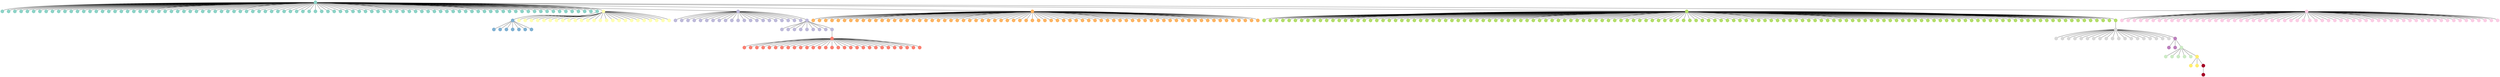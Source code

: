 digraph HA_500_ast {
node[label="",width=0.3,shape=circle];
0 -> 59 [dir=none];
0 -> 60 [dir=none];
0 -> 61 [dir=none];
0 -> 62 [dir=none];
0 -> 63 [dir=none];
0 -> 64 [dir=none];
0 -> 251 [dir=none];
0 -> 252 [dir=none];
0 -> 124 [dir=none];
0 -> 248 [dir=none];
0 -> 242 [dir=none];
0 -> 226 [dir=none];
0 -> 234 [dir=none];
0 -> 238 [dir=none];
0 -> 474 [dir=none];
0 -> 235 [dir=none];
0 -> 466 [dir=none];
0 -> 467 [dir=none];
0 -> 468 [dir=none];
0 -> 230 [dir=none];
0 -> 451 [dir=none];
0 -> 103 [dir=none];
0 -> 214 [dir=none];
0 -> 205 [dir=none];
0 -> 394 [dir=none];
0 -> 396 [dir=none];
0 -> 398 [dir=none];
0 -> 65 [dir=none];
0 -> 181 [dir=none];
0 -> 182 [dir=none];
0 -> 323 [dir=none];
0 -> 341 [dir=none];
0 -> 345 [dir=none];
0 -> 346 [dir=none];
0 -> 327 [dir=none];
0 -> 329 [dir=none];
0 -> 66 [dir=none];
0 -> 151 [dir=none];
0 -> 317 [dir=none];
0 -> 297 [dir=none];
0 -> 67 [dir=none];
0 -> 69 [dir=none];
0 -> 71 [dir=none];
0 -> 285 [dir=none];
0 -> 70 [dir=none];
0 -> 280 [dir=none];
0 -> 275 [dir=none];
0 -> 68 [dir=none];
0 -> 269 [dir=none];
0 -> 271 [dir=none];
0 -> 461 [dir=none];
0 -> 166 [dir=none];
0 -> 167 [dir=none];
0 -> 342 [dir=none];
0 -> 19 [dir=none];
0 -> 32 [dir=none];
0 -> 116 [dir=none];
0 -> 115 [dir=none];
0 -> 113 [dir=none];
0 -> 114 [dir=none];
0 -> 110 [dir=none];
0 -> 109 [dir=none];
0 -> 98 [dir=none];
0 -> 99 [dir=none];
0 -> 24 [dir=none];
0 -> 21 [dir=none];
0 -> 20 [dir=none];
0 -> 36 [dir=none];
0 -> 81 [dir=none];
0 -> 79 [dir=none];
0 -> 80 [dir=none];
0 -> 78 [dir=none];
0 -> 4 [dir=none];
0 -> 111 [dir=none];
0 -> 112 [dir=none];
0 -> 100 [dir=none];
0 -> 28 [dir=none];
0 -> 49 [dir=none];
0 -> 50 [dir=none];
0 -> 47 [dir=none];
0 -> 48 [dir=none];
0 -> 46 [dir=none];
0 -> 44 [dir=none];
0 -> 43 [dir=none];
0 -> 41 [dir=none];
0 -> 5 [dir=none];
0 -> 39 [dir=none];
0 -> 38 [dir=none];
0 -> 33 [dir=none];
0 -> 3 [dir=none];
0 -> 206 [dir=none];
0 -> 76 [dir=none];
0 -> 298 [dir=none];
0 -> 281 [dir=none];
0 -> 338 [dir=none];
0 -> 464 [dir=none];
0 -> 128 [dir=none];
128 -> 125 [dir=none];
128 -> 126 [dir=none];
128 -> 127 [dir=none];
128 -> 268 [dir=none];
128 -> 272 [dir=none];
128 -> 314 [dir=none];
128 -> 479 [dir=none];
128 -> 422 [dir=none];
128 -> 273 [dir=none];
128 -> 277 [dir=none];
128 -> 279 [dir=none];
128 -> 305 [dir=none];
128 -> 278 [dir=none];
128 -> 274 [dir=none];
128 -> 157 [dir=none];
128 -> 204 [dir=none];
128 -> 219 [dir=none];
128 -> 246 [dir=none];
128 -> 247 [dir=none];
128 -> 267 [dir=none];
128 -> 391 [dir=none];
128 -> 154 [dir=none];
128 -> 73 [dir=none];
128 -> 74 [dir=none];
128 -> 340 [dir=none];
0 -> 496 [dir=none];
496 -> 202 [dir=none];
496 -> 361 [dir=none];
496 -> 375 [dir=none];
496 -> 463 [dir=none];
496 -> 495 [dir=none];
496 -> 497 [dir=none];
496 -> 498 [dir=none];
496 -> 499 [dir=none];
496 -> 492 [dir=none];
496 -> 493 [dir=none];
496 -> 302 [dir=none];
496 -> 418 [dir=none];
496 -> 384 [dir=none];
496 -> 425 [dir=none];
496 -> 441 [dir=none];
496 -> 462 [dir=none];
496 -> 417 [dir=none];
496 -> 178 [dir=none];
496 -> 198 [dir=none];
496 -> 223 [dir=none];
496 -> 300 [dir=none];
496 -> 303 [dir=none];
303 -> 220 [dir=none];
303 -> 306 [dir=none];
303 -> 382 [dir=none];
303 -> 389 [dir=none];
303 -> 390 [dir=none];
303 -> 401 [dir=none];
303 -> 472 [dir=none];
303 -> 473 [dir=none];
303 -> 416 [dir=none];
416 -> 2 [dir=none];
2 -> 37 [dir=none];
2 -> 40 [dir=none];
2 -> 42 [dir=none];
2 -> 122 [dir=none];
2 -> 222 [dir=none];
2 -> 293 [dir=none];
2 -> 381 [dir=none];
2 -> 407 [dir=none];
2 -> 387 [dir=none];
2 -> 158 [dir=none];
2 -> 162 [dir=none];
2 -> 164 [dir=none];
2 -> 183 [dir=none];
2 -> 168 [dir=none];
2 -> 163 [dir=none];
2 -> 88 [dir=none];
2 -> 89 [dir=none];
2 -> 90 [dir=none];
2 -> 92 [dir=none];
2 -> 94 [dir=none];
2 -> 95 [dir=none];
2 -> 93 [dir=none];
2 -> 91 [dir=none];
2 -> 86 [dir=none];
2 -> 87 [dir=none];
2 -> 395 [dir=none];
2 -> 357 [dir=none];
2 -> 358 [dir=none];
2 -> 171 [dir=none];
464 -> 1 [dir=none];
1 -> 319 [dir=none];
1 -> 393 [dir=none];
1 -> 432 [dir=none];
1 -> 316 [dir=none];
1 -> 458 [dir=none];
1 -> 388 [dir=none];
1 -> 428 [dir=none];
0 -> 104 [dir=none];
104 -> 130 [dir=none];
104 -> 131 [dir=none];
104 -> 224 [dir=none];
104 -> 282 [dir=none];
104 -> 362 [dir=none];
104 -> 372 [dir=none];
104 -> 494 [dir=none];
104 -> 373 [dir=none];
104 -> 374 [dir=none];
104 -> 363 [dir=none];
104 -> 366 [dir=none];
104 -> 368 [dir=none];
104 -> 371 [dir=none];
104 -> 367 [dir=none];
104 -> 364 [dir=none];
104 -> 283 [dir=none];
104 -> 307 [dir=none];
104 -> 315 [dir=none];
104 -> 284 [dir=none];
104 -> 141 [dir=none];
104 -> 142 [dir=none];
104 -> 149 [dir=none];
104 -> 196 [dir=none];
104 -> 217 [dir=none];
104 -> 197 [dir=none];
104 -> 200 [dir=none];
104 -> 195 [dir=none];
104 -> 143 [dir=none];
104 -> 144 [dir=none];
104 -> 145 [dir=none];
104 -> 146 [dir=none];
104 -> 137 [dir=none];
104 -> 138 [dir=none];
104 -> 139 [dir=none];
104 -> 140 [dir=none];
104 -> 365 [dir=none];
104 -> 404 [dir=none];
104 -> 292 [dir=none];
104 -> 121 [dir=none];
104 -> 420 [dir=none];
104 -> 481 [dir=none];
104 -> 478 [dir=none];
104 -> 328 [dir=none];
104 -> 330 [dir=none];
104 -> 326 [dir=none];
104 -> 296 [dir=none];
104 -> 301 [dir=none];
104 -> 288 [dir=none];
104 -> 291 [dir=none];
104 -> 290 [dir=none];
104 -> 207 [dir=none];
104 -> 212 [dir=none];
104 -> 304 [dir=none];
104 -> 209 [dir=none];
104 -> 199 [dir=none];
104 -> 186 [dir=none];
104 -> 191 [dir=none];
104 -> 147 [dir=none];
104 -> 148 [dir=none];
104 -> 133 [dir=none];
104 -> 134 [dir=none];
104 -> 135 [dir=none];
104 -> 136 [dir=none];
104 -> 72 [dir=none];
104 -> 132 [dir=none];
104 -> 193 [dir=none];
104 -> 190 [dir=none];
104 -> 187 [dir=none];
104 -> 188 [dir=none];
104 -> 9 [dir=none];
104 -> 11 [dir=none];
104 -> 23 [dir=none];
0 -> 27 [dir=none];
27 -> 6 [dir=none];
27 -> 7 [dir=none];
27 -> 119 [dir=none];
27 -> 276 [dir=none];
27 -> 289 [dir=none];
27 -> 308 [dir=none];
27 -> 490 [dir=none];
27 -> 10 [dir=none];
27 -> 18 [dir=none];
27 -> 57 [dir=none];
27 -> 97 [dir=none];
27 -> 117 [dir=none];
27 -> 118 [dir=none];
27 -> 486 [dir=none];
27 -> 102 [dir=none];
27 -> 75 [dir=none];
27 -> 82 [dir=none];
27 -> 84 [dir=none];
27 -> 85 [dir=none];
27 -> 77 [dir=none];
27 -> 22 [dir=none];
27 -> 35 [dir=none];
27 -> 51 [dir=none];
27 -> 52 [dir=none];
27 -> 25 [dir=none];
27 -> 29 [dir=none];
27 -> 31 [dir=none];
27 -> 30 [dir=none];
27 -> 26 [dir=none];
27 -> 12 [dir=none];
27 -> 13 [dir=none];
27 -> 14 [dir=none];
27 -> 15 [dir=none];
27 -> 16 [dir=none];
27 -> 369 [dir=none];
27 -> 376 [dir=none];
27 -> 377 [dir=none];
27 -> 491 [dir=none];
27 -> 378 [dir=none];
27 -> 482 [dir=none];
27 -> 483 [dir=none];
27 -> 487 [dir=none];
27 -> 489 [dir=none];
27 -> 488 [dir=none];
27 -> 484 [dir=none];
27 -> 485 [dir=none];
27 -> 383 [dir=none];
27 -> 386 [dir=none];
27 -> 343 [dir=none];
27 -> 336 [dir=none];
27 -> 339 [dir=none];
27 -> 331 [dir=none];
27 -> 45 [dir=none];
27 -> 356 [dir=none];
27 -> 120 [dir=none];
27 -> 411 [dir=none];
27 -> 360 [dir=none];
27 -> 56 [dir=none];
27 -> 260 [dir=none];
27 -> 150 [dir=none];
27 -> 469 [dir=none];
27 -> 412 [dir=none];
27 -> 264 [dir=none];
27 -> 265 [dir=none];
27 -> 233 [dir=none];
27 -> 236 [dir=none];
27 -> 254 [dir=none];
27 -> 257 [dir=none];
27 -> 258 [dir=none];
27 -> 256 [dir=none];
27 -> 243 [dir=none];
27 -> 244 [dir=none];
27 -> 225 [dir=none];
27 -> 227 [dir=none];
27 -> 228 [dir=none];
27 -> 231 [dir=none];
27 -> 232 [dir=none];
27 -> 229 [dir=none];
27 -> 159 [dir=none];
27 -> 152 [dir=none];
27 -> 153 [dir=none];
27 -> 34 [dir=none];
27 -> 465 [dir=none];
27 -> 262 [dir=none];
27 -> 165 [dir=none];
27 -> 266 [dir=none];
27 -> 184 [dir=none];
27 -> 179 [dir=none];
27 -> 180 [dir=none];
27 -> 170 [dir=none];
27 -> 413 [dir=none];
27 -> 419 [dir=none];
27 -> 261 [dir=none];
27 -> 263 [dir=none];
27 -> 240 [dir=none];
27 -> 237 [dir=none];
27 -> 239 [dir=none];
27 -> 177 [dir=none];
27 -> 172 [dir=none];
27 -> 160 [dir=none];
27 -> 161 [dir=none];
27 -> 259 [dir=none];
27 -> 477 [dir=none];
27 -> 402 [dir=none];
27 -> 470 [dir=none];
27 -> 414 [dir=none];
27 -> 241 [dir=none];
27 -> 175 [dir=none];
27 -> 176 [dir=none];
27 -> 173 [dir=none];
27 -> 155 [dir=none];
27 -> 156 [dir=none];
27 -> 101 [dir=none];
27 -> 58 [dir=none];
27 -> 53 [dir=none];
27 -> 55 [dir=none];
27 -> 54 [dir=none];
27 -> 406 [dir=none];
27 -> 215 [dir=none];
27 -> 213 [dir=none];
27 -> 169 [dir=none];
27 -> 83 [dir=none];
27 -> 359 [dir=none];
27 -> 370 [dir=none];
27 -> 129 [dir=none];
27 -> 318 [dir=none];
27 -> 253 [dir=none];
27 -> 201 [dir=none];
27 -> 255 [dir=none];
27 -> 337 [dir=none];
27 -> 107 [dir=none];
27 -> 108 [dir=none];
27 -> 106 [dir=none];
27 -> 354 [dir=none];
27 -> 355 [dir=none];
27 -> 311 [dir=none];
27 -> 174 [dir=none];
0 -> 450 [dir=none];
450 -> 123 [dir=none];
450 -> 210 [dir=none];
450 -> 443 [dir=none];
450 -> 444 [dir=none];
450 -> 480 [dir=none];
450 -> 445 [dir=none];
450 -> 453 [dir=none];
450 -> 460 [dir=none];
450 -> 454 [dir=none];
450 -> 455 [dir=none];
450 -> 446 [dir=none];
450 -> 447 [dir=none];
450 -> 449 [dir=none];
450 -> 452 [dir=none];
450 -> 448 [dir=none];
450 -> 216 [dir=none];
450 -> 335 [dir=none];
450 -> 423 [dir=none];
450 -> 434 [dir=none];
450 -> 438 [dir=none];
450 -> 440 [dir=none];
450 -> 442 [dir=none];
450 -> 439 [dir=none];
450 -> 435 [dir=none];
450 -> 436 [dir=none];
450 -> 437 [dir=none];
450 -> 424 [dir=none];
450 -> 429 [dir=none];
450 -> 431 [dir=none];
450 -> 433 [dir=none];
450 -> 430 [dir=none];
450 -> 426 [dir=none];
450 -> 427 [dir=none];
450 -> 344 [dir=none];
450 -> 353 [dir=none];
450 -> 403 [dir=none];
450 -> 415 [dir=none];
450 -> 421 [dir=none];
450 -> 405 [dir=none];
450 -> 380 [dir=none];
450 -> 385 [dir=none];
450 -> 392 [dir=none];
450 -> 347 [dir=none];
450 -> 349 [dir=none];
450 -> 351 [dir=none];
450 -> 352 [dir=none];
450 -> 350 [dir=none];
450 -> 348 [dir=none];
450 -> 287 [dir=none];
450 -> 322 [dir=none];
450 -> 325 [dir=none];
450 -> 332 [dir=none];
450 -> 333 [dir=none];
450 -> 334 [dir=none];
450 -> 320 [dir=none];
450 -> 457 [dir=none];
450 -> 459 [dir=none];
450 -> 456 [dir=none];
450 -> 475 [dir=none];
450 -> 203 [dir=none];
450 -> 286 [dir=none];
174 -> 8 [dir=none];
8 -> 17 [dir=none];
8 -> 105 [dir=none];
8 -> 185 [dir=none];
8 -> 189 [dir=none];
8 -> 321 [dir=none];
8 -> 211 [dir=none];
8 -> 221 [dir=none];
8 -> 313 [dir=none];
8 -> 397 [dir=none];
8 -> 399 [dir=none];
8 -> 400 [dir=none];
8 -> 295 [dir=none];
8 -> 299 [dir=none];
8 -> 324 [dir=none];
8 -> 312 [dir=none];
8 -> 309 [dir=none];
8 -> 310 [dir=none];
8 -> 194 [dir=none];
8 -> 294 [dir=none];
8 -> 96 [dir=none];
96 -> 270 [dir=none];
96 -> 192 [dir=none];
96 -> 208 [dir=none];
208 -> 218 [dir=none];
208 -> 249 [dir=none];
208 -> 250 [dir=none];
208 -> 379 [dir=none];
208 -> 471 [dir=none];
208 -> 245 [dir=none];
245 -> 476 [dir=none];
245 -> 408 [dir=none];
245 -> 409 [dir=none];
409 -> 410 [dir=none];
0 [style=filled,colorscheme= set312,color=1 ];
59 [style=filled,colorscheme= set312,color=1 ];
60 [style=filled,colorscheme= set312,color=1 ];
61 [style=filled,colorscheme= set312,color=1 ];
62 [style=filled,colorscheme= set312,color=1 ];
63 [style=filled,colorscheme= set312,color=1 ];
64 [style=filled,colorscheme= set312,color=1 ];
251 [style=filled,colorscheme= set312,color=1 ];
252 [style=filled,colorscheme= set312,color=1 ];
124 [style=filled,colorscheme= set312,color=1 ];
248 [style=filled,colorscheme= set312,color=1 ];
242 [style=filled,colorscheme= set312,color=1 ];
226 [style=filled,colorscheme= set312,color=1 ];
234 [style=filled,colorscheme= set312,color=1 ];
238 [style=filled,colorscheme= set312,color=1 ];
474 [style=filled,colorscheme= set312,color=1 ];
235 [style=filled,colorscheme= set312,color=1 ];
466 [style=filled,colorscheme= set312,color=1 ];
467 [style=filled,colorscheme= set312,color=1 ];
468 [style=filled,colorscheme= set312,color=1 ];
230 [style=filled,colorscheme= set312,color=1 ];
451 [style=filled,colorscheme= set312,color=1 ];
103 [style=filled,colorscheme= set312,color=1 ];
214 [style=filled,colorscheme= set312,color=1 ];
205 [style=filled,colorscheme= set312,color=1 ];
394 [style=filled,colorscheme= set312,color=1 ];
396 [style=filled,colorscheme= set312,color=1 ];
398 [style=filled,colorscheme= set312,color=1 ];
65 [style=filled,colorscheme= set312,color=1 ];
181 [style=filled,colorscheme= set312,color=1 ];
182 [style=filled,colorscheme= set312,color=1 ];
323 [style=filled,colorscheme= set312,color=1 ];
341 [style=filled,colorscheme= set312,color=1 ];
345 [style=filled,colorscheme= set312,color=1 ];
346 [style=filled,colorscheme= set312,color=1 ];
327 [style=filled,colorscheme= set312,color=1 ];
329 [style=filled,colorscheme= set312,color=1 ];
66 [style=filled,colorscheme= set312,color=1 ];
151 [style=filled,colorscheme= set312,color=1 ];
317 [style=filled,colorscheme= set312,color=1 ];
297 [style=filled,colorscheme= set312,color=1 ];
67 [style=filled,colorscheme= set312,color=1 ];
69 [style=filled,colorscheme= set312,color=1 ];
71 [style=filled,colorscheme= set312,color=1 ];
285 [style=filled,colorscheme= set312,color=1 ];
70 [style=filled,colorscheme= set312,color=1 ];
280 [style=filled,colorscheme= set312,color=1 ];
275 [style=filled,colorscheme= set312,color=1 ];
68 [style=filled,colorscheme= set312,color=1 ];
269 [style=filled,colorscheme= set312,color=1 ];
271 [style=filled,colorscheme= set312,color=1 ];
461 [style=filled,colorscheme= set312,color=1 ];
166 [style=filled,colorscheme= set312,color=1 ];
167 [style=filled,colorscheme= set312,color=1 ];
342 [style=filled,colorscheme= set312,color=1 ];
19 [style=filled,colorscheme= set312,color=1 ];
32 [style=filled,colorscheme= set312,color=1 ];
116 [style=filled,colorscheme= set312,color=1 ];
115 [style=filled,colorscheme= set312,color=1 ];
113 [style=filled,colorscheme= set312,color=1 ];
114 [style=filled,colorscheme= set312,color=1 ];
110 [style=filled,colorscheme= set312,color=1 ];
109 [style=filled,colorscheme= set312,color=1 ];
98 [style=filled,colorscheme= set312,color=1 ];
99 [style=filled,colorscheme= set312,color=1 ];
24 [style=filled,colorscheme= set312,color=1 ];
21 [style=filled,colorscheme= set312,color=1 ];
20 [style=filled,colorscheme= set312,color=1 ];
36 [style=filled,colorscheme= set312,color=1 ];
81 [style=filled,colorscheme= set312,color=1 ];
79 [style=filled,colorscheme= set312,color=1 ];
80 [style=filled,colorscheme= set312,color=1 ];
78 [style=filled,colorscheme= set312,color=1 ];
4 [style=filled,colorscheme= set312,color=1 ];
111 [style=filled,colorscheme= set312,color=1 ];
112 [style=filled,colorscheme= set312,color=1 ];
100 [style=filled,colorscheme= set312,color=1 ];
28 [style=filled,colorscheme= set312,color=1 ];
49 [style=filled,colorscheme= set312,color=1 ];
50 [style=filled,colorscheme= set312,color=1 ];
47 [style=filled,colorscheme= set312,color=1 ];
48 [style=filled,colorscheme= set312,color=1 ];
46 [style=filled,colorscheme= set312,color=1 ];
44 [style=filled,colorscheme= set312,color=1 ];
43 [style=filled,colorscheme= set312,color=1 ];
41 [style=filled,colorscheme= set312,color=1 ];
5 [style=filled,colorscheme= set312,color=1 ];
39 [style=filled,colorscheme= set312,color=1 ];
38 [style=filled,colorscheme= set312,color=1 ];
33 [style=filled,colorscheme= set312,color=1 ];
3 [style=filled,colorscheme= set312,color=1 ];
206 [style=filled,colorscheme= set312,color=1 ];
76 [style=filled,colorscheme= set312,color=1 ];
298 [style=filled,colorscheme= set312,color=1 ];
281 [style=filled,colorscheme= set312,color=1 ];
338 [style=filled,colorscheme= set312,color=1 ];
464 [style=filled,colorscheme= set312,color=1 ];
128 [style=filled,colorscheme= set312,color=2 ];
125 [style=filled,colorscheme= set312,color=2 ];
126 [style=filled,colorscheme= set312,color=2 ];
127 [style=filled,colorscheme= set312,color=2 ];
268 [style=filled,colorscheme= set312,color=2 ];
272 [style=filled,colorscheme= set312,color=2 ];
314 [style=filled,colorscheme= set312,color=2 ];
479 [style=filled,colorscheme= set312,color=2 ];
422 [style=filled,colorscheme= set312,color=2 ];
273 [style=filled,colorscheme= set312,color=2 ];
277 [style=filled,colorscheme= set312,color=2 ];
279 [style=filled,colorscheme= set312,color=2 ];
305 [style=filled,colorscheme= set312,color=2 ];
278 [style=filled,colorscheme= set312,color=2 ];
274 [style=filled,colorscheme= set312,color=2 ];
157 [style=filled,colorscheme= set312,color=2 ];
204 [style=filled,colorscheme= set312,color=2 ];
219 [style=filled,colorscheme= set312,color=2 ];
246 [style=filled,colorscheme= set312,color=2 ];
247 [style=filled,colorscheme= set312,color=2 ];
267 [style=filled,colorscheme= set312,color=2 ];
391 [style=filled,colorscheme= set312,color=2 ];
154 [style=filled,colorscheme= set312,color=2 ];
73 [style=filled,colorscheme= set312,color=2 ];
74 [style=filled,colorscheme= set312,color=2 ];
340 [style=filled,colorscheme= set312,color=2 ];
496 [style=filled,colorscheme= set312,color=3 ];
202 [style=filled,colorscheme= set312,color=3 ];
361 [style=filled,colorscheme= set312,color=3 ];
375 [style=filled,colorscheme= set312,color=3 ];
463 [style=filled,colorscheme= set312,color=3 ];
495 [style=filled,colorscheme= set312,color=3 ];
497 [style=filled,colorscheme= set312,color=3 ];
498 [style=filled,colorscheme= set312,color=3 ];
499 [style=filled,colorscheme= set312,color=3 ];
492 [style=filled,colorscheme= set312,color=3 ];
493 [style=filled,colorscheme= set312,color=3 ];
302 [style=filled,colorscheme= set312,color=3 ];
418 [style=filled,colorscheme= set312,color=3 ];
384 [style=filled,colorscheme= set312,color=3 ];
425 [style=filled,colorscheme= set312,color=3 ];
441 [style=filled,colorscheme= set312,color=3 ];
462 [style=filled,colorscheme= set312,color=3 ];
417 [style=filled,colorscheme= set312,color=3 ];
178 [style=filled,colorscheme= set312,color=3 ];
198 [style=filled,colorscheme= set312,color=3 ];
223 [style=filled,colorscheme= set312,color=3 ];
300 [style=filled,colorscheme= set312,color=3 ];
303 [style=filled,colorscheme= set312,color=3 ];
220 [style=filled,colorscheme= set312,color=3 ];
306 [style=filled,colorscheme= set312,color=3 ];
382 [style=filled,colorscheme= set312,color=3 ];
389 [style=filled,colorscheme= set312,color=3 ];
390 [style=filled,colorscheme= set312,color=3 ];
401 [style=filled,colorscheme= set312,color=3 ];
472 [style=filled,colorscheme= set312,color=3 ];
473 [style=filled,colorscheme= set312,color=3 ];
416 [style=filled,colorscheme= set312,color=3 ];
2 [style=filled,colorscheme= set312,color=4 ];
37 [style=filled,colorscheme= set312,color=4 ];
40 [style=filled,colorscheme= set312,color=4 ];
42 [style=filled,colorscheme= set312,color=4 ];
122 [style=filled,colorscheme= set312,color=4 ];
222 [style=filled,colorscheme= set312,color=4 ];
293 [style=filled,colorscheme= set312,color=4 ];
381 [style=filled,colorscheme= set312,color=4 ];
407 [style=filled,colorscheme= set312,color=4 ];
387 [style=filled,colorscheme= set312,color=4 ];
158 [style=filled,colorscheme= set312,color=4 ];
162 [style=filled,colorscheme= set312,color=4 ];
164 [style=filled,colorscheme= set312,color=4 ];
183 [style=filled,colorscheme= set312,color=4 ];
168 [style=filled,colorscheme= set312,color=4 ];
163 [style=filled,colorscheme= set312,color=4 ];
88 [style=filled,colorscheme= set312,color=4 ];
89 [style=filled,colorscheme= set312,color=4 ];
90 [style=filled,colorscheme= set312,color=4 ];
92 [style=filled,colorscheme= set312,color=4 ];
94 [style=filled,colorscheme= set312,color=4 ];
95 [style=filled,colorscheme= set312,color=4 ];
93 [style=filled,colorscheme= set312,color=4 ];
91 [style=filled,colorscheme= set312,color=4 ];
86 [style=filled,colorscheme= set312,color=4 ];
87 [style=filled,colorscheme= set312,color=4 ];
395 [style=filled,colorscheme= set312,color=4 ];
357 [style=filled,colorscheme= set312,color=4 ];
358 [style=filled,colorscheme= set312,color=4 ];
171 [style=filled,colorscheme= set312,color=4 ];
1 [style=filled,colorscheme= set312,color=5 ];
319 [style=filled,colorscheme= set312,color=5 ];
393 [style=filled,colorscheme= set312,color=5 ];
432 [style=filled,colorscheme= set312,color=5 ];
316 [style=filled,colorscheme= set312,color=5 ];
458 [style=filled,colorscheme= set312,color=5 ];
388 [style=filled,colorscheme= set312,color=5 ];
428 [style=filled,colorscheme= set312,color=5 ];
104 [style=filled,colorscheme= set312,color=6 ];
130 [style=filled,colorscheme= set312,color=6 ];
131 [style=filled,colorscheme= set312,color=6 ];
224 [style=filled,colorscheme= set312,color=6 ];
282 [style=filled,colorscheme= set312,color=6 ];
362 [style=filled,colorscheme= set312,color=6 ];
372 [style=filled,colorscheme= set312,color=6 ];
494 [style=filled,colorscheme= set312,color=6 ];
373 [style=filled,colorscheme= set312,color=6 ];
374 [style=filled,colorscheme= set312,color=6 ];
363 [style=filled,colorscheme= set312,color=6 ];
366 [style=filled,colorscheme= set312,color=6 ];
368 [style=filled,colorscheme= set312,color=6 ];
371 [style=filled,colorscheme= set312,color=6 ];
367 [style=filled,colorscheme= set312,color=6 ];
364 [style=filled,colorscheme= set312,color=6 ];
283 [style=filled,colorscheme= set312,color=6 ];
307 [style=filled,colorscheme= set312,color=6 ];
315 [style=filled,colorscheme= set312,color=6 ];
284 [style=filled,colorscheme= set312,color=6 ];
141 [style=filled,colorscheme= set312,color=6 ];
142 [style=filled,colorscheme= set312,color=6 ];
149 [style=filled,colorscheme= set312,color=6 ];
196 [style=filled,colorscheme= set312,color=6 ];
217 [style=filled,colorscheme= set312,color=6 ];
197 [style=filled,colorscheme= set312,color=6 ];
200 [style=filled,colorscheme= set312,color=6 ];
195 [style=filled,colorscheme= set312,color=6 ];
143 [style=filled,colorscheme= set312,color=6 ];
144 [style=filled,colorscheme= set312,color=6 ];
145 [style=filled,colorscheme= set312,color=6 ];
146 [style=filled,colorscheme= set312,color=6 ];
137 [style=filled,colorscheme= set312,color=6 ];
138 [style=filled,colorscheme= set312,color=6 ];
139 [style=filled,colorscheme= set312,color=6 ];
140 [style=filled,colorscheme= set312,color=6 ];
365 [style=filled,colorscheme= set312,color=6 ];
404 [style=filled,colorscheme= set312,color=6 ];
292 [style=filled,colorscheme= set312,color=6 ];
121 [style=filled,colorscheme= set312,color=6 ];
420 [style=filled,colorscheme= set312,color=6 ];
481 [style=filled,colorscheme= set312,color=6 ];
478 [style=filled,colorscheme= set312,color=6 ];
328 [style=filled,colorscheme= set312,color=6 ];
330 [style=filled,colorscheme= set312,color=6 ];
326 [style=filled,colorscheme= set312,color=6 ];
296 [style=filled,colorscheme= set312,color=6 ];
301 [style=filled,colorscheme= set312,color=6 ];
288 [style=filled,colorscheme= set312,color=6 ];
291 [style=filled,colorscheme= set312,color=6 ];
290 [style=filled,colorscheme= set312,color=6 ];
207 [style=filled,colorscheme= set312,color=6 ];
212 [style=filled,colorscheme= set312,color=6 ];
304 [style=filled,colorscheme= set312,color=6 ];
209 [style=filled,colorscheme= set312,color=6 ];
199 [style=filled,colorscheme= set312,color=6 ];
186 [style=filled,colorscheme= set312,color=6 ];
191 [style=filled,colorscheme= set312,color=6 ];
147 [style=filled,colorscheme= set312,color=6 ];
148 [style=filled,colorscheme= set312,color=6 ];
133 [style=filled,colorscheme= set312,color=6 ];
134 [style=filled,colorscheme= set312,color=6 ];
135 [style=filled,colorscheme= set312,color=6 ];
136 [style=filled,colorscheme= set312,color=6 ];
72 [style=filled,colorscheme= set312,color=6 ];
132 [style=filled,colorscheme= set312,color=6 ];
193 [style=filled,colorscheme= set312,color=6 ];
190 [style=filled,colorscheme= set312,color=6 ];
187 [style=filled,colorscheme= set312,color=6 ];
188 [style=filled,colorscheme= set312,color=6 ];
9 [style=filled,colorscheme= set312,color=6 ];
11 [style=filled,colorscheme= set312,color=6 ];
23 [style=filled,colorscheme= set312,color=6 ];
27 [style=filled,colorscheme= set312,color=7 ];
6 [style=filled,colorscheme= set312,color=7 ];
7 [style=filled,colorscheme= set312,color=7 ];
119 [style=filled,colorscheme= set312,color=7 ];
276 [style=filled,colorscheme= set312,color=7 ];
289 [style=filled,colorscheme= set312,color=7 ];
308 [style=filled,colorscheme= set312,color=7 ];
490 [style=filled,colorscheme= set312,color=7 ];
10 [style=filled,colorscheme= set312,color=7 ];
18 [style=filled,colorscheme= set312,color=7 ];
57 [style=filled,colorscheme= set312,color=7 ];
97 [style=filled,colorscheme= set312,color=7 ];
117 [style=filled,colorscheme= set312,color=7 ];
118 [style=filled,colorscheme= set312,color=7 ];
486 [style=filled,colorscheme= set312,color=7 ];
102 [style=filled,colorscheme= set312,color=7 ];
75 [style=filled,colorscheme= set312,color=7 ];
82 [style=filled,colorscheme= set312,color=7 ];
84 [style=filled,colorscheme= set312,color=7 ];
85 [style=filled,colorscheme= set312,color=7 ];
77 [style=filled,colorscheme= set312,color=7 ];
22 [style=filled,colorscheme= set312,color=7 ];
35 [style=filled,colorscheme= set312,color=7 ];
51 [style=filled,colorscheme= set312,color=7 ];
52 [style=filled,colorscheme= set312,color=7 ];
25 [style=filled,colorscheme= set312,color=7 ];
29 [style=filled,colorscheme= set312,color=7 ];
31 [style=filled,colorscheme= set312,color=7 ];
30 [style=filled,colorscheme= set312,color=7 ];
26 [style=filled,colorscheme= set312,color=7 ];
12 [style=filled,colorscheme= set312,color=7 ];
13 [style=filled,colorscheme= set312,color=7 ];
14 [style=filled,colorscheme= set312,color=7 ];
15 [style=filled,colorscheme= set312,color=7 ];
16 [style=filled,colorscheme= set312,color=7 ];
369 [style=filled,colorscheme= set312,color=7 ];
376 [style=filled,colorscheme= set312,color=7 ];
377 [style=filled,colorscheme= set312,color=7 ];
491 [style=filled,colorscheme= set312,color=7 ];
378 [style=filled,colorscheme= set312,color=7 ];
482 [style=filled,colorscheme= set312,color=7 ];
483 [style=filled,colorscheme= set312,color=7 ];
487 [style=filled,colorscheme= set312,color=7 ];
489 [style=filled,colorscheme= set312,color=7 ];
488 [style=filled,colorscheme= set312,color=7 ];
484 [style=filled,colorscheme= set312,color=7 ];
485 [style=filled,colorscheme= set312,color=7 ];
383 [style=filled,colorscheme= set312,color=7 ];
386 [style=filled,colorscheme= set312,color=7 ];
343 [style=filled,colorscheme= set312,color=7 ];
336 [style=filled,colorscheme= set312,color=7 ];
339 [style=filled,colorscheme= set312,color=7 ];
331 [style=filled,colorscheme= set312,color=7 ];
45 [style=filled,colorscheme= set312,color=7 ];
356 [style=filled,colorscheme= set312,color=7 ];
120 [style=filled,colorscheme= set312,color=7 ];
411 [style=filled,colorscheme= set312,color=7 ];
360 [style=filled,colorscheme= set312,color=7 ];
56 [style=filled,colorscheme= set312,color=7 ];
260 [style=filled,colorscheme= set312,color=7 ];
150 [style=filled,colorscheme= set312,color=7 ];
469 [style=filled,colorscheme= set312,color=7 ];
412 [style=filled,colorscheme= set312,color=7 ];
264 [style=filled,colorscheme= set312,color=7 ];
265 [style=filled,colorscheme= set312,color=7 ];
233 [style=filled,colorscheme= set312,color=7 ];
236 [style=filled,colorscheme= set312,color=7 ];
254 [style=filled,colorscheme= set312,color=7 ];
257 [style=filled,colorscheme= set312,color=7 ];
258 [style=filled,colorscheme= set312,color=7 ];
256 [style=filled,colorscheme= set312,color=7 ];
243 [style=filled,colorscheme= set312,color=7 ];
244 [style=filled,colorscheme= set312,color=7 ];
225 [style=filled,colorscheme= set312,color=7 ];
227 [style=filled,colorscheme= set312,color=7 ];
228 [style=filled,colorscheme= set312,color=7 ];
231 [style=filled,colorscheme= set312,color=7 ];
232 [style=filled,colorscheme= set312,color=7 ];
229 [style=filled,colorscheme= set312,color=7 ];
159 [style=filled,colorscheme= set312,color=7 ];
152 [style=filled,colorscheme= set312,color=7 ];
153 [style=filled,colorscheme= set312,color=7 ];
34 [style=filled,colorscheme= set312,color=7 ];
465 [style=filled,colorscheme= set312,color=7 ];
262 [style=filled,colorscheme= set312,color=7 ];
165 [style=filled,colorscheme= set312,color=7 ];
266 [style=filled,colorscheme= set312,color=7 ];
184 [style=filled,colorscheme= set312,color=7 ];
179 [style=filled,colorscheme= set312,color=7 ];
180 [style=filled,colorscheme= set312,color=7 ];
170 [style=filled,colorscheme= set312,color=7 ];
413 [style=filled,colorscheme= set312,color=7 ];
419 [style=filled,colorscheme= set312,color=7 ];
261 [style=filled,colorscheme= set312,color=7 ];
263 [style=filled,colorscheme= set312,color=7 ];
240 [style=filled,colorscheme= set312,color=7 ];
237 [style=filled,colorscheme= set312,color=7 ];
239 [style=filled,colorscheme= set312,color=7 ];
177 [style=filled,colorscheme= set312,color=7 ];
172 [style=filled,colorscheme= set312,color=7 ];
160 [style=filled,colorscheme= set312,color=7 ];
161 [style=filled,colorscheme= set312,color=7 ];
259 [style=filled,colorscheme= set312,color=7 ];
477 [style=filled,colorscheme= set312,color=7 ];
402 [style=filled,colorscheme= set312,color=7 ];
470 [style=filled,colorscheme= set312,color=7 ];
414 [style=filled,colorscheme= set312,color=7 ];
241 [style=filled,colorscheme= set312,color=7 ];
175 [style=filled,colorscheme= set312,color=7 ];
176 [style=filled,colorscheme= set312,color=7 ];
173 [style=filled,colorscheme= set312,color=7 ];
155 [style=filled,colorscheme= set312,color=7 ];
156 [style=filled,colorscheme= set312,color=7 ];
101 [style=filled,colorscheme= set312,color=7 ];
58 [style=filled,colorscheme= set312,color=7 ];
53 [style=filled,colorscheme= set312,color=7 ];
55 [style=filled,colorscheme= set312,color=7 ];
54 [style=filled,colorscheme= set312,color=7 ];
406 [style=filled,colorscheme= set312,color=7 ];
215 [style=filled,colorscheme= set312,color=7 ];
213 [style=filled,colorscheme= set312,color=7 ];
169 [style=filled,colorscheme= set312,color=7 ];
83 [style=filled,colorscheme= set312,color=7 ];
359 [style=filled,colorscheme= set312,color=7 ];
370 [style=filled,colorscheme= set312,color=7 ];
129 [style=filled,colorscheme= set312,color=7 ];
318 [style=filled,colorscheme= set312,color=7 ];
253 [style=filled,colorscheme= set312,color=7 ];
201 [style=filled,colorscheme= set312,color=7 ];
255 [style=filled,colorscheme= set312,color=7 ];
337 [style=filled,colorscheme= set312,color=7 ];
107 [style=filled,colorscheme= set312,color=7 ];
108 [style=filled,colorscheme= set312,color=7 ];
106 [style=filled,colorscheme= set312,color=7 ];
354 [style=filled,colorscheme= set312,color=7 ];
355 [style=filled,colorscheme= set312,color=7 ];
311 [style=filled,colorscheme= set312,color=7 ];
174 [style=filled,colorscheme= set312,color=7 ];
450 [style=filled,colorscheme= set312,color=8 ];
123 [style=filled,colorscheme= set312,color=8 ];
210 [style=filled,colorscheme= set312,color=8 ];
443 [style=filled,colorscheme= set312,color=8 ];
444 [style=filled,colorscheme= set312,color=8 ];
480 [style=filled,colorscheme= set312,color=8 ];
445 [style=filled,colorscheme= set312,color=8 ];
453 [style=filled,colorscheme= set312,color=8 ];
460 [style=filled,colorscheme= set312,color=8 ];
454 [style=filled,colorscheme= set312,color=8 ];
455 [style=filled,colorscheme= set312,color=8 ];
446 [style=filled,colorscheme= set312,color=8 ];
447 [style=filled,colorscheme= set312,color=8 ];
449 [style=filled,colorscheme= set312,color=8 ];
452 [style=filled,colorscheme= set312,color=8 ];
448 [style=filled,colorscheme= set312,color=8 ];
216 [style=filled,colorscheme= set312,color=8 ];
335 [style=filled,colorscheme= set312,color=8 ];
423 [style=filled,colorscheme= set312,color=8 ];
434 [style=filled,colorscheme= set312,color=8 ];
438 [style=filled,colorscheme= set312,color=8 ];
440 [style=filled,colorscheme= set312,color=8 ];
442 [style=filled,colorscheme= set312,color=8 ];
439 [style=filled,colorscheme= set312,color=8 ];
435 [style=filled,colorscheme= set312,color=8 ];
436 [style=filled,colorscheme= set312,color=8 ];
437 [style=filled,colorscheme= set312,color=8 ];
424 [style=filled,colorscheme= set312,color=8 ];
429 [style=filled,colorscheme= set312,color=8 ];
431 [style=filled,colorscheme= set312,color=8 ];
433 [style=filled,colorscheme= set312,color=8 ];
430 [style=filled,colorscheme= set312,color=8 ];
426 [style=filled,colorscheme= set312,color=8 ];
427 [style=filled,colorscheme= set312,color=8 ];
344 [style=filled,colorscheme= set312,color=8 ];
353 [style=filled,colorscheme= set312,color=8 ];
403 [style=filled,colorscheme= set312,color=8 ];
415 [style=filled,colorscheme= set312,color=8 ];
421 [style=filled,colorscheme= set312,color=8 ];
405 [style=filled,colorscheme= set312,color=8 ];
380 [style=filled,colorscheme= set312,color=8 ];
385 [style=filled,colorscheme= set312,color=8 ];
392 [style=filled,colorscheme= set312,color=8 ];
347 [style=filled,colorscheme= set312,color=8 ];
349 [style=filled,colorscheme= set312,color=8 ];
351 [style=filled,colorscheme= set312,color=8 ];
352 [style=filled,colorscheme= set312,color=8 ];
350 [style=filled,colorscheme= set312,color=8 ];
348 [style=filled,colorscheme= set312,color=8 ];
287 [style=filled,colorscheme= set312,color=8 ];
322 [style=filled,colorscheme= set312,color=8 ];
325 [style=filled,colorscheme= set312,color=8 ];
332 [style=filled,colorscheme= set312,color=8 ];
333 [style=filled,colorscheme= set312,color=8 ];
334 [style=filled,colorscheme= set312,color=8 ];
320 [style=filled,colorscheme= set312,color=8 ];
457 [style=filled,colorscheme= set312,color=8 ];
459 [style=filled,colorscheme= set312,color=8 ];
456 [style=filled,colorscheme= set312,color=8 ];
475 [style=filled,colorscheme= set312,color=8 ];
203 [style=filled,colorscheme= set312,color=8 ];
286 [style=filled,colorscheme= set312,color=8 ];
8 [style=filled,colorscheme= set312,color=9 ];
17 [style=filled,colorscheme= set312,color=9 ];
105 [style=filled,colorscheme= set312,color=9 ];
185 [style=filled,colorscheme= set312,color=9 ];
189 [style=filled,colorscheme= set312,color=9 ];
321 [style=filled,colorscheme= set312,color=9 ];
211 [style=filled,colorscheme= set312,color=9 ];
221 [style=filled,colorscheme= set312,color=9 ];
313 [style=filled,colorscheme= set312,color=9 ];
397 [style=filled,colorscheme= set312,color=9 ];
399 [style=filled,colorscheme= set312,color=9 ];
400 [style=filled,colorscheme= set312,color=9 ];
295 [style=filled,colorscheme= set312,color=9 ];
299 [style=filled,colorscheme= set312,color=9 ];
324 [style=filled,colorscheme= set312,color=9 ];
312 [style=filled,colorscheme= set312,color=9 ];
309 [style=filled,colorscheme= set312,color=9 ];
310 [style=filled,colorscheme= set312,color=9 ];
194 [style=filled,colorscheme= set312,color=9 ];
294 [style=filled,colorscheme= set312,color=9 ];
96 [style=filled,colorscheme= set312,color=10 ];
270 [style=filled,colorscheme= set312,color=10 ];
192 [style=filled,colorscheme= set312,color=10 ];
208 [style=filled,colorscheme= set312,color=11 ];
218 [style=filled,colorscheme= set312,color=11 ];
249 [style=filled,colorscheme= set312,color=11 ];
250 [style=filled,colorscheme= set312,color=11 ];
379 [style=filled,colorscheme= set312,color=11 ];
471 [style=filled,colorscheme= set312,color=11 ];
245 [style=filled,colorscheme= set312,color=12 ];
476 [style=filled,colorscheme= set312,color=12 ];
408 [style=filled,colorscheme= set312,color=12 ];
409 [style=filled,colorscheme= rdylbu11,color=1 ];
410 [style=filled,colorscheme= rdylbu11,color=1 ];
}
